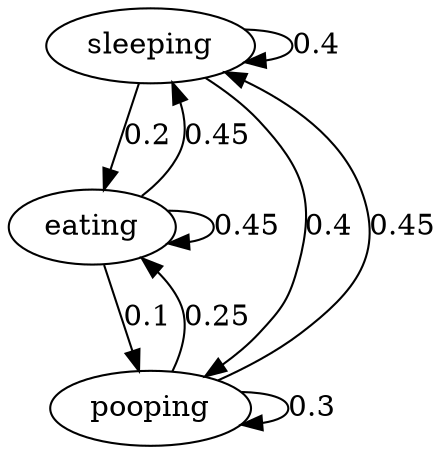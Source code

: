 digraph  {
sleeping;
eating;
pooping;
sleeping -> sleeping  [key=0, weight="0.4", label="0.4"];
sleeping -> eating  [key=0, weight="0.2", label="0.2"];
sleeping -> pooping  [key=0, weight="0.4", label="0.4"];
eating -> sleeping  [key=0, weight="0.45", label="0.45"];
eating -> eating  [key=0, weight="0.45", label="0.45"];
eating -> pooping  [key=0, weight="0.1", label="0.1"];
pooping -> sleeping  [key=0, weight="0.45", label="0.45"];
pooping -> eating  [key=0, weight="0.25", label="0.25"];
pooping -> pooping  [key=0, weight="0.3", label="0.3"];
}
